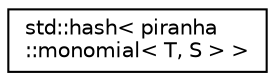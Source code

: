 digraph "Graphical Class Hierarchy"
{
  edge [fontname="Helvetica",fontsize="10",labelfontname="Helvetica",labelfontsize="10"];
  node [fontname="Helvetica",fontsize="10",shape=record];
  rankdir="LR";
  Node0 [label="std::hash\< piranha\l::monomial\< T, S \> \>",height=0.2,width=0.4,color="black", fillcolor="white", style="filled",URL="$structstd_1_1hash_3_01piranha_1_1monomial_3_01_t_00_01_s_01_4_01_4.html",tooltip="Specialisation of std::hash for piranha::monomial. "];
}
